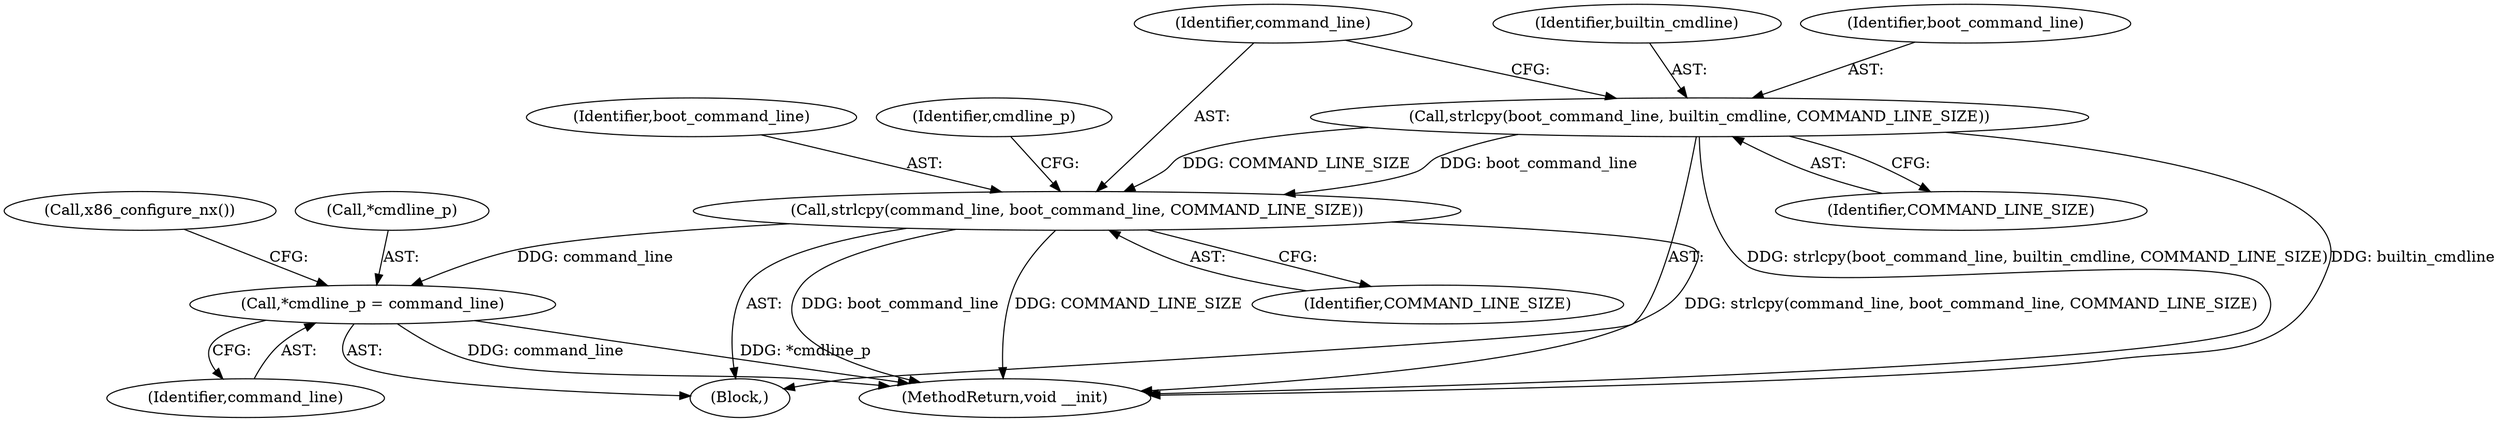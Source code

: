 digraph "0_linux_a4a5ed2835e8ea042868b7401dced3f517cafa76@pointer" {
"1000421" [label="(Call,*cmdline_p = command_line)"];
"1000417" [label="(Call,strlcpy(command_line, boot_command_line, COMMAND_LINE_SIZE))"];
"1000413" [label="(Call,strlcpy(boot_command_line, builtin_cmdline, COMMAND_LINE_SIZE))"];
"1000420" [label="(Identifier,COMMAND_LINE_SIZE)"];
"1000418" [label="(Identifier,command_line)"];
"1000421" [label="(Call,*cmdline_p = command_line)"];
"1000416" [label="(Identifier,COMMAND_LINE_SIZE)"];
"1000417" [label="(Call,strlcpy(command_line, boot_command_line, COMMAND_LINE_SIZE))"];
"1000130" [label="(Block,)"];
"1000415" [label="(Identifier,builtin_cmdline)"];
"1000424" [label="(Identifier,command_line)"];
"1000422" [label="(Call,*cmdline_p)"];
"1000636" [label="(MethodReturn,void __init)"];
"1000419" [label="(Identifier,boot_command_line)"];
"1000425" [label="(Call,x86_configure_nx())"];
"1000414" [label="(Identifier,boot_command_line)"];
"1000423" [label="(Identifier,cmdline_p)"];
"1000413" [label="(Call,strlcpy(boot_command_line, builtin_cmdline, COMMAND_LINE_SIZE))"];
"1000421" -> "1000130"  [label="AST: "];
"1000421" -> "1000424"  [label="CFG: "];
"1000422" -> "1000421"  [label="AST: "];
"1000424" -> "1000421"  [label="AST: "];
"1000425" -> "1000421"  [label="CFG: "];
"1000421" -> "1000636"  [label="DDG: *cmdline_p"];
"1000421" -> "1000636"  [label="DDG: command_line"];
"1000417" -> "1000421"  [label="DDG: command_line"];
"1000417" -> "1000130"  [label="AST: "];
"1000417" -> "1000420"  [label="CFG: "];
"1000418" -> "1000417"  [label="AST: "];
"1000419" -> "1000417"  [label="AST: "];
"1000420" -> "1000417"  [label="AST: "];
"1000423" -> "1000417"  [label="CFG: "];
"1000417" -> "1000636"  [label="DDG: COMMAND_LINE_SIZE"];
"1000417" -> "1000636"  [label="DDG: strlcpy(command_line, boot_command_line, COMMAND_LINE_SIZE)"];
"1000417" -> "1000636"  [label="DDG: boot_command_line"];
"1000413" -> "1000417"  [label="DDG: boot_command_line"];
"1000413" -> "1000417"  [label="DDG: COMMAND_LINE_SIZE"];
"1000413" -> "1000130"  [label="AST: "];
"1000413" -> "1000416"  [label="CFG: "];
"1000414" -> "1000413"  [label="AST: "];
"1000415" -> "1000413"  [label="AST: "];
"1000416" -> "1000413"  [label="AST: "];
"1000418" -> "1000413"  [label="CFG: "];
"1000413" -> "1000636"  [label="DDG: strlcpy(boot_command_line, builtin_cmdline, COMMAND_LINE_SIZE)"];
"1000413" -> "1000636"  [label="DDG: builtin_cmdline"];
}
